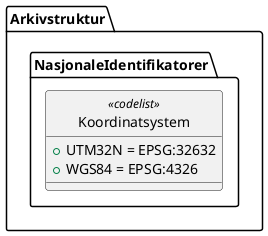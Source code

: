 @startuml
skinparam nodesep 100
hide circle
class Arkivstruktur.NasjonaleIdentifikatorer.Koordinatsystem <<codelist>> {
  +UTM32N = EPSG:32632
  +WGS84 = EPSG:4326
}
@enduml
